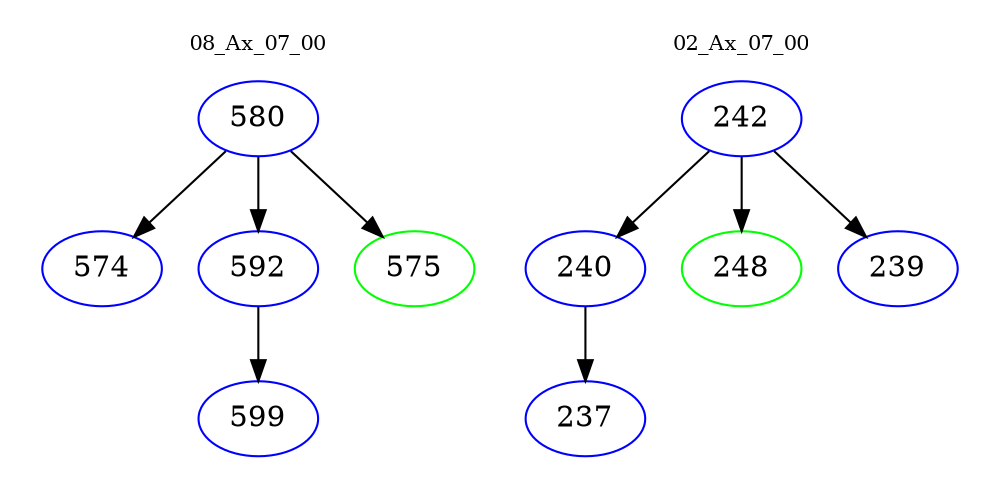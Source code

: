 digraph{
subgraph cluster_0 {
color = white
label = "08_Ax_07_00";
fontsize=10;
T0_580 [label="580", color="blue"]
T0_580 -> T0_574 [color="black"]
T0_574 [label="574", color="blue"]
T0_580 -> T0_592 [color="black"]
T0_592 [label="592", color="blue"]
T0_592 -> T0_599 [color="black"]
T0_599 [label="599", color="blue"]
T0_580 -> T0_575 [color="black"]
T0_575 [label="575", color="green"]
}
subgraph cluster_1 {
color = white
label = "02_Ax_07_00";
fontsize=10;
T1_242 [label="242", color="blue"]
T1_242 -> T1_240 [color="black"]
T1_240 [label="240", color="blue"]
T1_240 -> T1_237 [color="black"]
T1_237 [label="237", color="blue"]
T1_242 -> T1_248 [color="black"]
T1_248 [label="248", color="green"]
T1_242 -> T1_239 [color="black"]
T1_239 [label="239", color="blue"]
}
}
